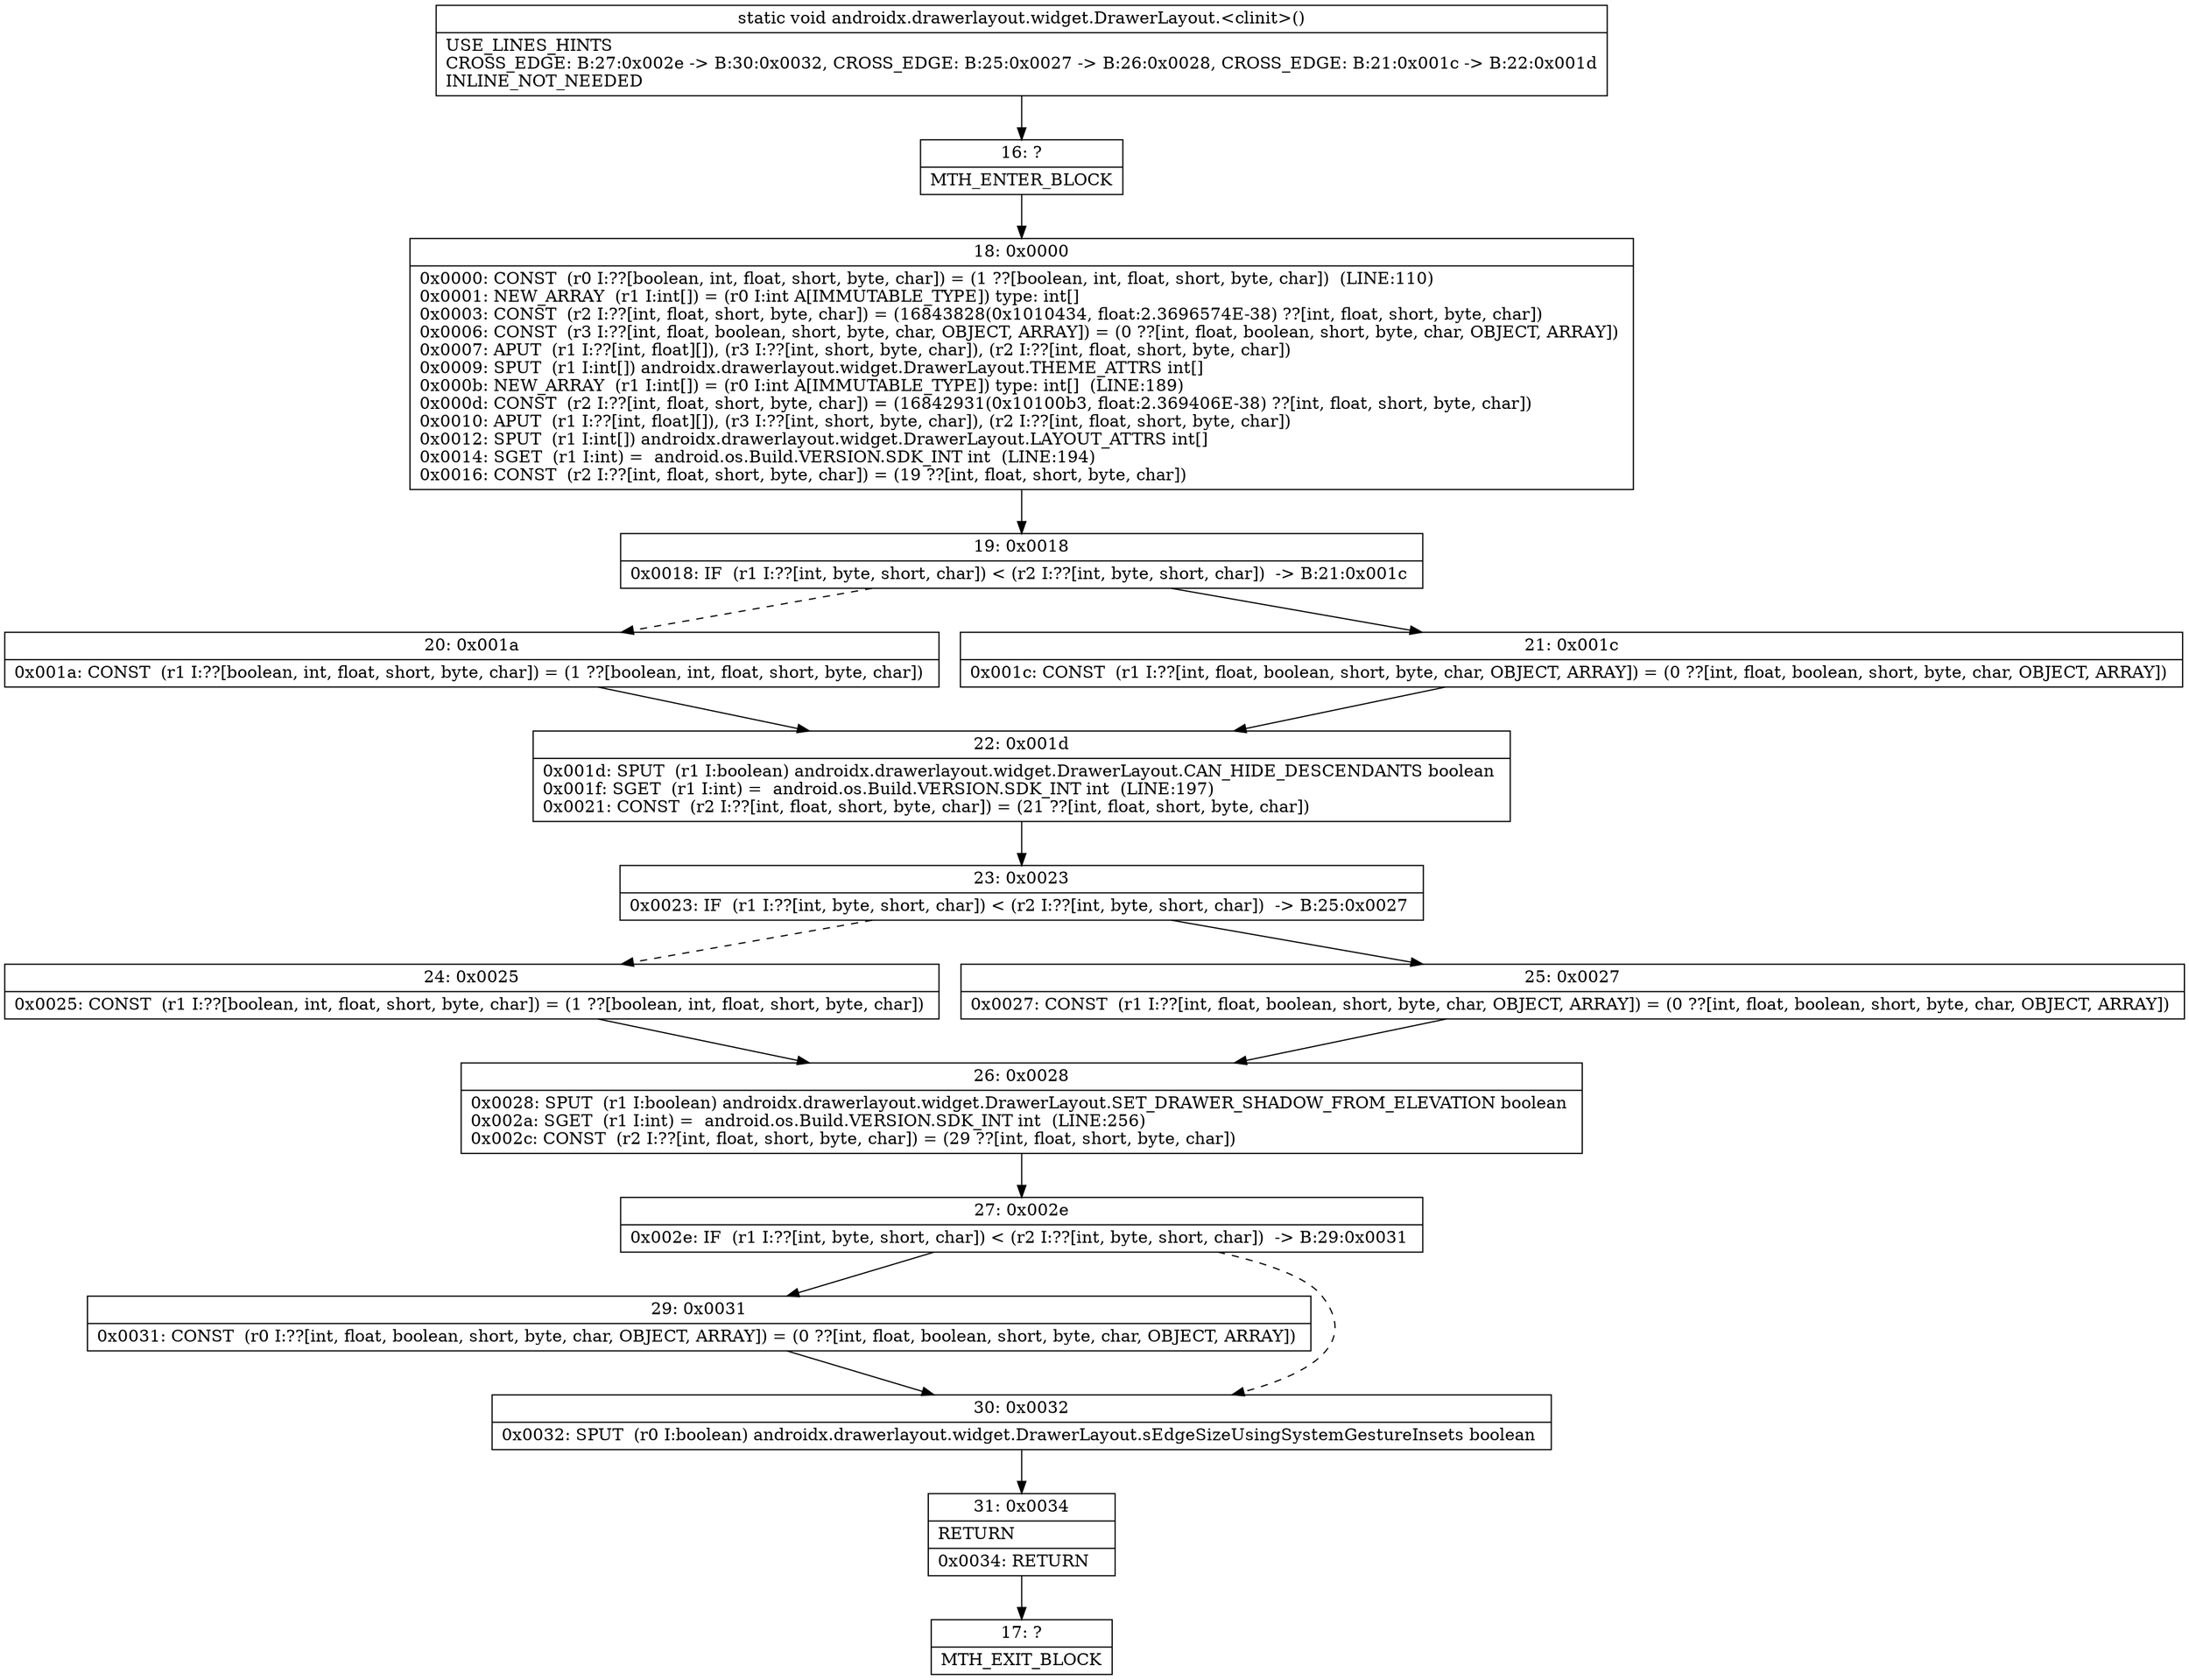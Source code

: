 digraph "CFG forandroidx.drawerlayout.widget.DrawerLayout.\<clinit\>()V" {
Node_16 [shape=record,label="{16\:\ ?|MTH_ENTER_BLOCK\l}"];
Node_18 [shape=record,label="{18\:\ 0x0000|0x0000: CONST  (r0 I:??[boolean, int, float, short, byte, char]) = (1 ??[boolean, int, float, short, byte, char])  (LINE:110)\l0x0001: NEW_ARRAY  (r1 I:int[]) = (r0 I:int A[IMMUTABLE_TYPE]) type: int[] \l0x0003: CONST  (r2 I:??[int, float, short, byte, char]) = (16843828(0x1010434, float:2.3696574E\-38) ??[int, float, short, byte, char]) \l0x0006: CONST  (r3 I:??[int, float, boolean, short, byte, char, OBJECT, ARRAY]) = (0 ??[int, float, boolean, short, byte, char, OBJECT, ARRAY]) \l0x0007: APUT  (r1 I:??[int, float][]), (r3 I:??[int, short, byte, char]), (r2 I:??[int, float, short, byte, char]) \l0x0009: SPUT  (r1 I:int[]) androidx.drawerlayout.widget.DrawerLayout.THEME_ATTRS int[] \l0x000b: NEW_ARRAY  (r1 I:int[]) = (r0 I:int A[IMMUTABLE_TYPE]) type: int[]  (LINE:189)\l0x000d: CONST  (r2 I:??[int, float, short, byte, char]) = (16842931(0x10100b3, float:2.369406E\-38) ??[int, float, short, byte, char]) \l0x0010: APUT  (r1 I:??[int, float][]), (r3 I:??[int, short, byte, char]), (r2 I:??[int, float, short, byte, char]) \l0x0012: SPUT  (r1 I:int[]) androidx.drawerlayout.widget.DrawerLayout.LAYOUT_ATTRS int[] \l0x0014: SGET  (r1 I:int) =  android.os.Build.VERSION.SDK_INT int  (LINE:194)\l0x0016: CONST  (r2 I:??[int, float, short, byte, char]) = (19 ??[int, float, short, byte, char]) \l}"];
Node_19 [shape=record,label="{19\:\ 0x0018|0x0018: IF  (r1 I:??[int, byte, short, char]) \< (r2 I:??[int, byte, short, char])  \-\> B:21:0x001c \l}"];
Node_20 [shape=record,label="{20\:\ 0x001a|0x001a: CONST  (r1 I:??[boolean, int, float, short, byte, char]) = (1 ??[boolean, int, float, short, byte, char]) \l}"];
Node_22 [shape=record,label="{22\:\ 0x001d|0x001d: SPUT  (r1 I:boolean) androidx.drawerlayout.widget.DrawerLayout.CAN_HIDE_DESCENDANTS boolean \l0x001f: SGET  (r1 I:int) =  android.os.Build.VERSION.SDK_INT int  (LINE:197)\l0x0021: CONST  (r2 I:??[int, float, short, byte, char]) = (21 ??[int, float, short, byte, char]) \l}"];
Node_23 [shape=record,label="{23\:\ 0x0023|0x0023: IF  (r1 I:??[int, byte, short, char]) \< (r2 I:??[int, byte, short, char])  \-\> B:25:0x0027 \l}"];
Node_24 [shape=record,label="{24\:\ 0x0025|0x0025: CONST  (r1 I:??[boolean, int, float, short, byte, char]) = (1 ??[boolean, int, float, short, byte, char]) \l}"];
Node_26 [shape=record,label="{26\:\ 0x0028|0x0028: SPUT  (r1 I:boolean) androidx.drawerlayout.widget.DrawerLayout.SET_DRAWER_SHADOW_FROM_ELEVATION boolean \l0x002a: SGET  (r1 I:int) =  android.os.Build.VERSION.SDK_INT int  (LINE:256)\l0x002c: CONST  (r2 I:??[int, float, short, byte, char]) = (29 ??[int, float, short, byte, char]) \l}"];
Node_27 [shape=record,label="{27\:\ 0x002e|0x002e: IF  (r1 I:??[int, byte, short, char]) \< (r2 I:??[int, byte, short, char])  \-\> B:29:0x0031 \l}"];
Node_29 [shape=record,label="{29\:\ 0x0031|0x0031: CONST  (r0 I:??[int, float, boolean, short, byte, char, OBJECT, ARRAY]) = (0 ??[int, float, boolean, short, byte, char, OBJECT, ARRAY]) \l}"];
Node_30 [shape=record,label="{30\:\ 0x0032|0x0032: SPUT  (r0 I:boolean) androidx.drawerlayout.widget.DrawerLayout.sEdgeSizeUsingSystemGestureInsets boolean \l}"];
Node_31 [shape=record,label="{31\:\ 0x0034|RETURN\l|0x0034: RETURN   \l}"];
Node_17 [shape=record,label="{17\:\ ?|MTH_EXIT_BLOCK\l}"];
Node_25 [shape=record,label="{25\:\ 0x0027|0x0027: CONST  (r1 I:??[int, float, boolean, short, byte, char, OBJECT, ARRAY]) = (0 ??[int, float, boolean, short, byte, char, OBJECT, ARRAY]) \l}"];
Node_21 [shape=record,label="{21\:\ 0x001c|0x001c: CONST  (r1 I:??[int, float, boolean, short, byte, char, OBJECT, ARRAY]) = (0 ??[int, float, boolean, short, byte, char, OBJECT, ARRAY]) \l}"];
MethodNode[shape=record,label="{static void androidx.drawerlayout.widget.DrawerLayout.\<clinit\>()  | USE_LINES_HINTS\lCROSS_EDGE: B:27:0x002e \-\> B:30:0x0032, CROSS_EDGE: B:25:0x0027 \-\> B:26:0x0028, CROSS_EDGE: B:21:0x001c \-\> B:22:0x001d\lINLINE_NOT_NEEDED\l}"];
MethodNode -> Node_16;Node_16 -> Node_18;
Node_18 -> Node_19;
Node_19 -> Node_20[style=dashed];
Node_19 -> Node_21;
Node_20 -> Node_22;
Node_22 -> Node_23;
Node_23 -> Node_24[style=dashed];
Node_23 -> Node_25;
Node_24 -> Node_26;
Node_26 -> Node_27;
Node_27 -> Node_29;
Node_27 -> Node_30[style=dashed];
Node_29 -> Node_30;
Node_30 -> Node_31;
Node_31 -> Node_17;
Node_25 -> Node_26;
Node_21 -> Node_22;
}

